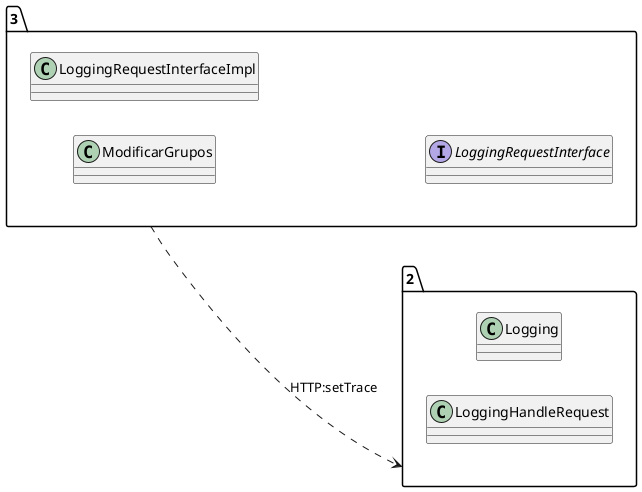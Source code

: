 @startuml 
allow_mixing
left to right direction
package "3"{
class ModificarGrupos
class LoggingRequestInterfaceImpl
interface LoggingRequestInterface

}
package "2"{
class Logging
class LoggingHandleRequest

}
"3" ..> "2":HTTP:setTrace
@enduml
